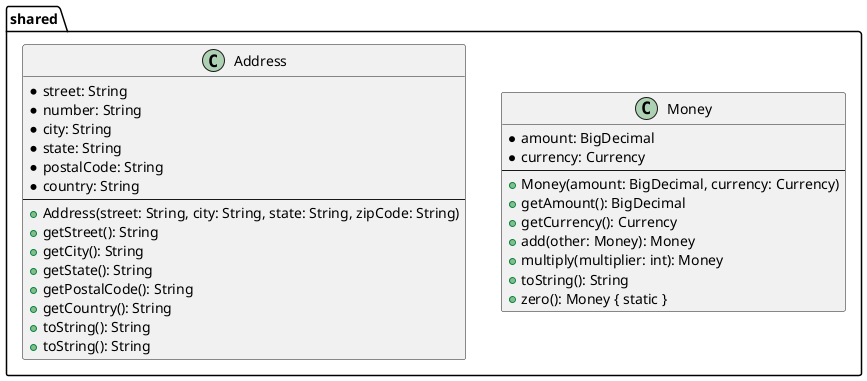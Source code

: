 @startuml
package "shared" {
    class "Money" {
        *amount: BigDecimal
        *currency: Currency
        --
        +Money(amount: BigDecimal, currency: Currency)
        +getAmount(): BigDecimal
        +getCurrency(): Currency
        +add(other: Money): Money
        +multiply(multiplier: int): Money
        +toString(): String
        +zero(): Money { static }
    }
    class "Address" {
        *street: String
        *number: String
        *city: String
        *state: String
        *postalCode: String
        *country: String
        --
        +Address(street: String, city: String, state: String, zipCode: String)
        +getStreet(): String
        +getCity(): String
        +getState(): String
        +getPostalCode(): String
        +getCountry(): String
        +toString(): String
        +toString(): String
    }
}
@enduml